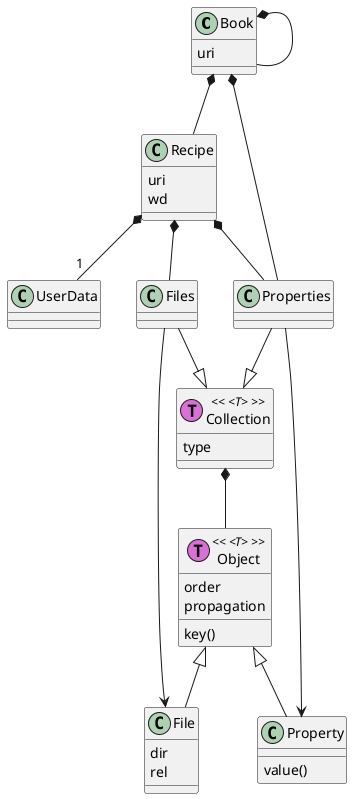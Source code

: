 @startuml
class Book
class Recipe
class UserData
class Collection  << (T, orchid) <T> >>
class Properties 
class Files
class Object << (T, orchid) <T> >>
class Property
class File

Properties --|> Collection
Files --|> Collection


Book *-- Book
Book *-- Recipe
Book *-- Properties
Book : uri

Recipe *-- Properties
Recipe *-- Files
Recipe *-- "1" UserData
Recipe : uri
Recipe : wd

Collection *-- Object
Collection : type

Object : key()
Object : order
Object : propagation
Object <|-- Property
Object <|-- File


Properties --> Property
Property : value()

Files --> File
File : dir
File : rel
@enduml
